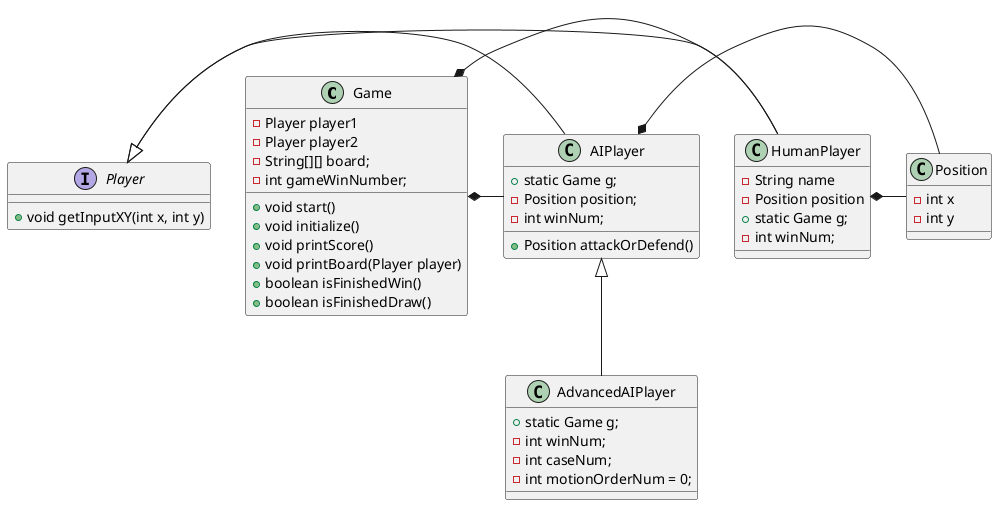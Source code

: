 @startuml

class Game{
    - Player player1
    - Player player2
    - String[][] board;
    - int gameWinNumber;

    + void start()
    + void initialize()
    + void printScore()
    + void printBoard(Player player)
    + boolean isFinishedWin()
    + boolean isFinishedDraw()

}

interface Player{
    + void getInputXY(int x, int y)

}

class HumanPlayer {
    - String name
    - Position position
    + static Game g;
    -  int winNum;
}

class AIPlayer{
    + static Game g;
    - Position position;
    - int winNum;

    + Position attackOrDefend()
}

class AdvancedAIPlayer{
    + static Game g;
    - int winNum;
    - int caseNum;
    - int motionOrderNum = 0;

}
class Position{
 - int x
 - int y
}

Player <|- HumanPlayer
Player <|- AIPlayer
AIPlayer <|-- AdvancedAIPlayer
HumanPlayer *- Position
AIPlayer *- Position
Game *- HumanPlayer
Game *- AIPlayer

@enduml